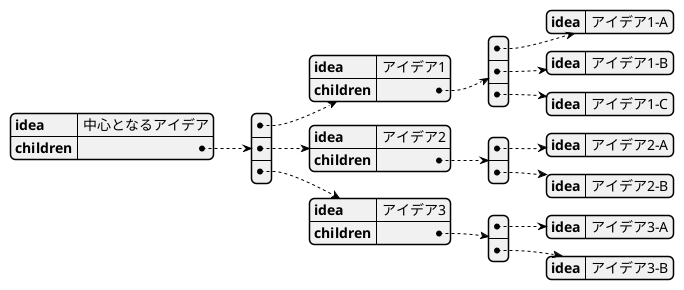 @startjson
{
  "idea": "中心となるアイデア",
  "children": [
      {
        "idea": "アイデア1",
        "children": [
          { "idea": "アイデア1-A" },
          { "idea": "アイデア1-B" },
          { "idea": "アイデア1-C" }
        ]
      },
      {
        "idea": "アイデア2",
        "children": [
          { "idea": "アイデア2-A" },
          { "idea": "アイデア2-B" }
        ]
      },
      {
        "idea": "アイデア3",
        "children": [
          { "idea": "アイデア3-A" },
          { "idea": "アイデア3-B" }
        ]
      }
  ]
}
@endjson
